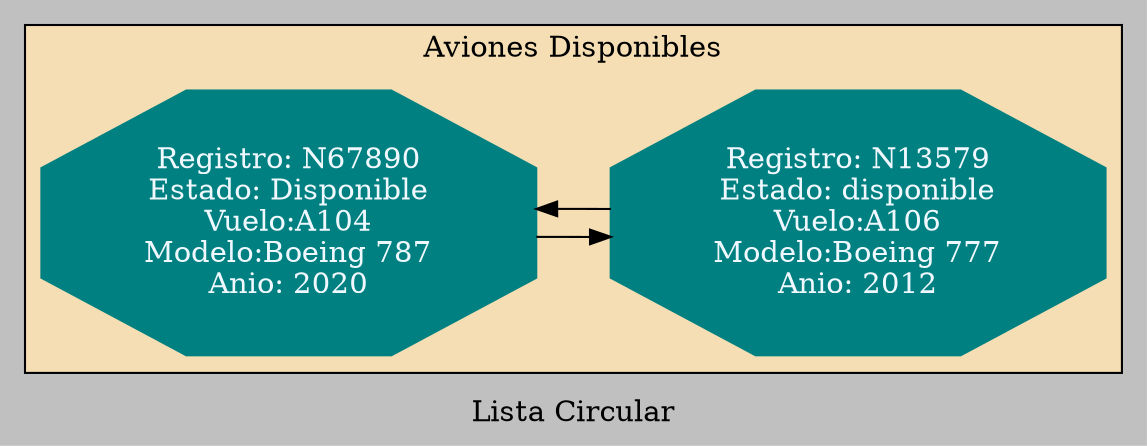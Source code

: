 digraph G { 
rankdir = LR;
label="Lista Circular";bgcolor=grey 
subgraph cluster_top_floor{
bgcolor=wheat; 
label="Aviones Disponibles";
nodo0[ shape=octagon, fontcolor=aliceblue , style=filled,color=teal, label="Registro: N67890
Estado: Disponible
Vuelo:A104
Modelo:Boeing 787
Anio: 2020"]
nodo1[ shape=octagon, fontcolor=aliceblue , style=filled,color=teal, label="Registro: N13579
Estado: disponible
Vuelo:A106
Modelo:Boeing 777
Anio: 2012"]
nodo0 -> nodo1 -> nodo0;
}
}